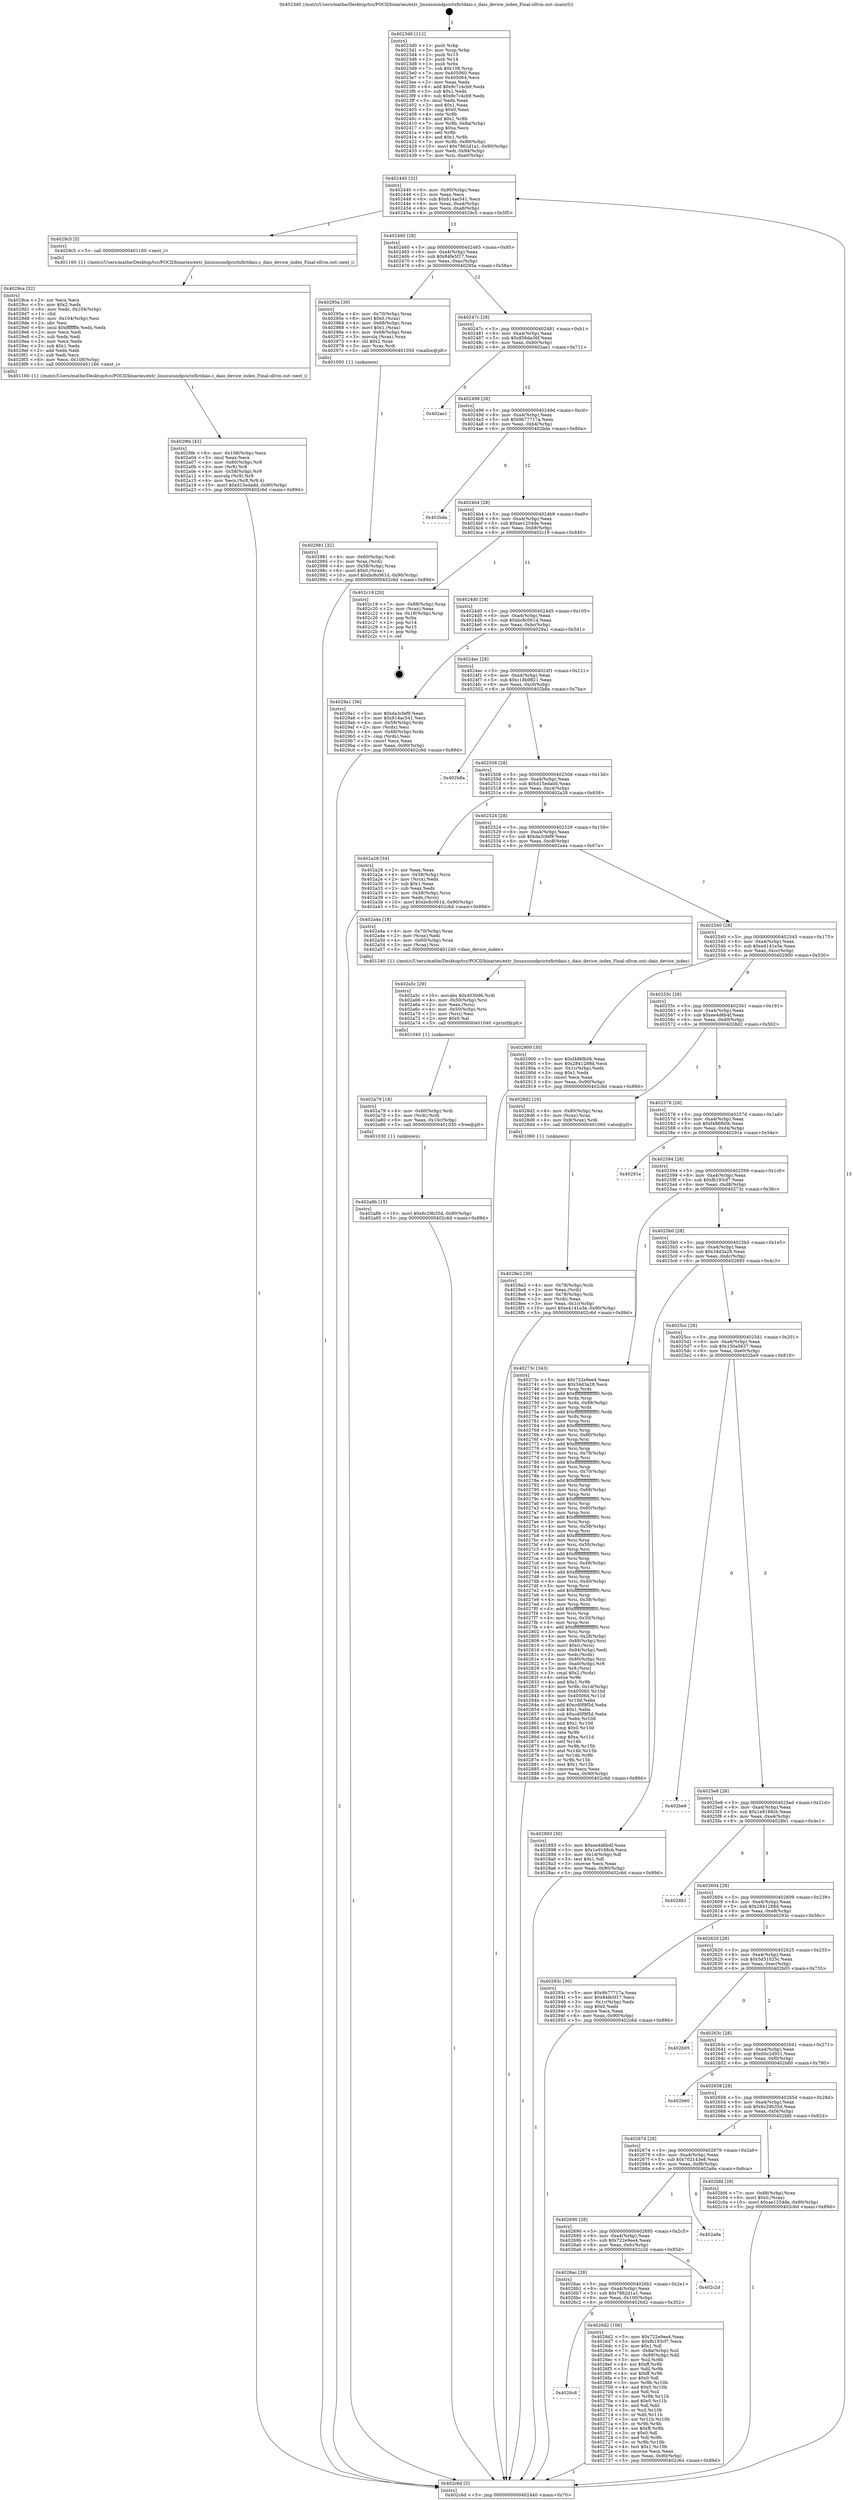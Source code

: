 digraph "0x4023d0" {
  label = "0x4023d0 (/mnt/c/Users/mathe/Desktop/tcc/POCII/binaries/extr_linuxsoundpcictxfictdaio.c_daio_device_index_Final-ollvm.out::main(0))"
  labelloc = "t"
  node[shape=record]

  Entry [label="",width=0.3,height=0.3,shape=circle,fillcolor=black,style=filled]
  "0x402440" [label="{
     0x402440 [32]\l
     | [instrs]\l
     &nbsp;&nbsp;0x402440 \<+6\>: mov -0x90(%rbp),%eax\l
     &nbsp;&nbsp;0x402446 \<+2\>: mov %eax,%ecx\l
     &nbsp;&nbsp;0x402448 \<+6\>: sub $0x814ac541,%ecx\l
     &nbsp;&nbsp;0x40244e \<+6\>: mov %eax,-0xa4(%rbp)\l
     &nbsp;&nbsp;0x402454 \<+6\>: mov %ecx,-0xa8(%rbp)\l
     &nbsp;&nbsp;0x40245a \<+6\>: je 00000000004029c5 \<main+0x5f5\>\l
  }"]
  "0x4029c5" [label="{
     0x4029c5 [5]\l
     | [instrs]\l
     &nbsp;&nbsp;0x4029c5 \<+5\>: call 0000000000401160 \<next_i\>\l
     | [calls]\l
     &nbsp;&nbsp;0x401160 \{1\} (/mnt/c/Users/mathe/Desktop/tcc/POCII/binaries/extr_linuxsoundpcictxfictdaio.c_daio_device_index_Final-ollvm.out::next_i)\l
  }"]
  "0x402460" [label="{
     0x402460 [28]\l
     | [instrs]\l
     &nbsp;&nbsp;0x402460 \<+5\>: jmp 0000000000402465 \<main+0x95\>\l
     &nbsp;&nbsp;0x402465 \<+6\>: mov -0xa4(%rbp),%eax\l
     &nbsp;&nbsp;0x40246b \<+5\>: sub $0x84fe5f17,%eax\l
     &nbsp;&nbsp;0x402470 \<+6\>: mov %eax,-0xac(%rbp)\l
     &nbsp;&nbsp;0x402476 \<+6\>: je 000000000040295a \<main+0x58a\>\l
  }"]
  Exit [label="",width=0.3,height=0.3,shape=circle,fillcolor=black,style=filled,peripheries=2]
  "0x40295a" [label="{
     0x40295a [39]\l
     | [instrs]\l
     &nbsp;&nbsp;0x40295a \<+4\>: mov -0x70(%rbp),%rax\l
     &nbsp;&nbsp;0x40295e \<+6\>: movl $0x0,(%rax)\l
     &nbsp;&nbsp;0x402964 \<+4\>: mov -0x68(%rbp),%rax\l
     &nbsp;&nbsp;0x402968 \<+6\>: movl $0x1,(%rax)\l
     &nbsp;&nbsp;0x40296e \<+4\>: mov -0x68(%rbp),%rax\l
     &nbsp;&nbsp;0x402972 \<+3\>: movslq (%rax),%rax\l
     &nbsp;&nbsp;0x402975 \<+4\>: shl $0x2,%rax\l
     &nbsp;&nbsp;0x402979 \<+3\>: mov %rax,%rdi\l
     &nbsp;&nbsp;0x40297c \<+5\>: call 0000000000401050 \<malloc@plt\>\l
     | [calls]\l
     &nbsp;&nbsp;0x401050 \{1\} (unknown)\l
  }"]
  "0x40247c" [label="{
     0x40247c [28]\l
     | [instrs]\l
     &nbsp;&nbsp;0x40247c \<+5\>: jmp 0000000000402481 \<main+0xb1\>\l
     &nbsp;&nbsp;0x402481 \<+6\>: mov -0xa4(%rbp),%eax\l
     &nbsp;&nbsp;0x402487 \<+5\>: sub $0x856da36f,%eax\l
     &nbsp;&nbsp;0x40248c \<+6\>: mov %eax,-0xb0(%rbp)\l
     &nbsp;&nbsp;0x402492 \<+6\>: je 0000000000402ae1 \<main+0x711\>\l
  }"]
  "0x402a8b" [label="{
     0x402a8b [15]\l
     | [instrs]\l
     &nbsp;&nbsp;0x402a8b \<+10\>: movl $0x6c29b35d,-0x90(%rbp)\l
     &nbsp;&nbsp;0x402a95 \<+5\>: jmp 0000000000402c6d \<main+0x89d\>\l
  }"]
  "0x402ae1" [label="{
     0x402ae1\l
  }", style=dashed]
  "0x402498" [label="{
     0x402498 [28]\l
     | [instrs]\l
     &nbsp;&nbsp;0x402498 \<+5\>: jmp 000000000040249d \<main+0xcd\>\l
     &nbsp;&nbsp;0x40249d \<+6\>: mov -0xa4(%rbp),%eax\l
     &nbsp;&nbsp;0x4024a3 \<+5\>: sub $0x9b77717a,%eax\l
     &nbsp;&nbsp;0x4024a8 \<+6\>: mov %eax,-0xb4(%rbp)\l
     &nbsp;&nbsp;0x4024ae \<+6\>: je 0000000000402bda \<main+0x80a\>\l
  }"]
  "0x402a79" [label="{
     0x402a79 [18]\l
     | [instrs]\l
     &nbsp;&nbsp;0x402a79 \<+4\>: mov -0x60(%rbp),%rdi\l
     &nbsp;&nbsp;0x402a7d \<+3\>: mov (%rdi),%rdi\l
     &nbsp;&nbsp;0x402a80 \<+6\>: mov %eax,-0x10c(%rbp)\l
     &nbsp;&nbsp;0x402a86 \<+5\>: call 0000000000401030 \<free@plt\>\l
     | [calls]\l
     &nbsp;&nbsp;0x401030 \{1\} (unknown)\l
  }"]
  "0x402bda" [label="{
     0x402bda\l
  }", style=dashed]
  "0x4024b4" [label="{
     0x4024b4 [28]\l
     | [instrs]\l
     &nbsp;&nbsp;0x4024b4 \<+5\>: jmp 00000000004024b9 \<main+0xe9\>\l
     &nbsp;&nbsp;0x4024b9 \<+6\>: mov -0xa4(%rbp),%eax\l
     &nbsp;&nbsp;0x4024bf \<+5\>: sub $0xae1254de,%eax\l
     &nbsp;&nbsp;0x4024c4 \<+6\>: mov %eax,-0xb8(%rbp)\l
     &nbsp;&nbsp;0x4024ca \<+6\>: je 0000000000402c19 \<main+0x849\>\l
  }"]
  "0x402a5c" [label="{
     0x402a5c [29]\l
     | [instrs]\l
     &nbsp;&nbsp;0x402a5c \<+10\>: movabs $0x4030d6,%rdi\l
     &nbsp;&nbsp;0x402a66 \<+4\>: mov -0x50(%rbp),%rsi\l
     &nbsp;&nbsp;0x402a6a \<+2\>: mov %eax,(%rsi)\l
     &nbsp;&nbsp;0x402a6c \<+4\>: mov -0x50(%rbp),%rsi\l
     &nbsp;&nbsp;0x402a70 \<+2\>: mov (%rsi),%esi\l
     &nbsp;&nbsp;0x402a72 \<+2\>: mov $0x0,%al\l
     &nbsp;&nbsp;0x402a74 \<+5\>: call 0000000000401040 \<printf@plt\>\l
     | [calls]\l
     &nbsp;&nbsp;0x401040 \{1\} (unknown)\l
  }"]
  "0x402c19" [label="{
     0x402c19 [20]\l
     | [instrs]\l
     &nbsp;&nbsp;0x402c19 \<+7\>: mov -0x88(%rbp),%rax\l
     &nbsp;&nbsp;0x402c20 \<+2\>: mov (%rax),%eax\l
     &nbsp;&nbsp;0x402c22 \<+4\>: lea -0x18(%rbp),%rsp\l
     &nbsp;&nbsp;0x402c26 \<+1\>: pop %rbx\l
     &nbsp;&nbsp;0x402c27 \<+2\>: pop %r14\l
     &nbsp;&nbsp;0x402c29 \<+2\>: pop %r15\l
     &nbsp;&nbsp;0x402c2b \<+1\>: pop %rbp\l
     &nbsp;&nbsp;0x402c2c \<+1\>: ret\l
  }"]
  "0x4024d0" [label="{
     0x4024d0 [28]\l
     | [instrs]\l
     &nbsp;&nbsp;0x4024d0 \<+5\>: jmp 00000000004024d5 \<main+0x105\>\l
     &nbsp;&nbsp;0x4024d5 \<+6\>: mov -0xa4(%rbp),%eax\l
     &nbsp;&nbsp;0x4024db \<+5\>: sub $0xbc8c061d,%eax\l
     &nbsp;&nbsp;0x4024e0 \<+6\>: mov %eax,-0xbc(%rbp)\l
     &nbsp;&nbsp;0x4024e6 \<+6\>: je 00000000004029a1 \<main+0x5d1\>\l
  }"]
  "0x4029fe" [label="{
     0x4029fe [42]\l
     | [instrs]\l
     &nbsp;&nbsp;0x4029fe \<+6\>: mov -0x108(%rbp),%ecx\l
     &nbsp;&nbsp;0x402a04 \<+3\>: imul %eax,%ecx\l
     &nbsp;&nbsp;0x402a07 \<+4\>: mov -0x60(%rbp),%r8\l
     &nbsp;&nbsp;0x402a0b \<+3\>: mov (%r8),%r8\l
     &nbsp;&nbsp;0x402a0e \<+4\>: mov -0x58(%rbp),%r9\l
     &nbsp;&nbsp;0x402a12 \<+3\>: movslq (%r9),%r9\l
     &nbsp;&nbsp;0x402a15 \<+4\>: mov %ecx,(%r8,%r9,4)\l
     &nbsp;&nbsp;0x402a19 \<+10\>: movl $0xd15edadd,-0x90(%rbp)\l
     &nbsp;&nbsp;0x402a23 \<+5\>: jmp 0000000000402c6d \<main+0x89d\>\l
  }"]
  "0x4029a1" [label="{
     0x4029a1 [36]\l
     | [instrs]\l
     &nbsp;&nbsp;0x4029a1 \<+5\>: mov $0xda3cfef9,%eax\l
     &nbsp;&nbsp;0x4029a6 \<+5\>: mov $0x814ac541,%ecx\l
     &nbsp;&nbsp;0x4029ab \<+4\>: mov -0x58(%rbp),%rdx\l
     &nbsp;&nbsp;0x4029af \<+2\>: mov (%rdx),%esi\l
     &nbsp;&nbsp;0x4029b1 \<+4\>: mov -0x68(%rbp),%rdx\l
     &nbsp;&nbsp;0x4029b5 \<+2\>: cmp (%rdx),%esi\l
     &nbsp;&nbsp;0x4029b7 \<+3\>: cmovl %ecx,%eax\l
     &nbsp;&nbsp;0x4029ba \<+6\>: mov %eax,-0x90(%rbp)\l
     &nbsp;&nbsp;0x4029c0 \<+5\>: jmp 0000000000402c6d \<main+0x89d\>\l
  }"]
  "0x4024ec" [label="{
     0x4024ec [28]\l
     | [instrs]\l
     &nbsp;&nbsp;0x4024ec \<+5\>: jmp 00000000004024f1 \<main+0x121\>\l
     &nbsp;&nbsp;0x4024f1 \<+6\>: mov -0xa4(%rbp),%eax\l
     &nbsp;&nbsp;0x4024f7 \<+5\>: sub $0xc18b9821,%eax\l
     &nbsp;&nbsp;0x4024fc \<+6\>: mov %eax,-0xc0(%rbp)\l
     &nbsp;&nbsp;0x402502 \<+6\>: je 0000000000402b8a \<main+0x7ba\>\l
  }"]
  "0x4029ca" [label="{
     0x4029ca [52]\l
     | [instrs]\l
     &nbsp;&nbsp;0x4029ca \<+2\>: xor %ecx,%ecx\l
     &nbsp;&nbsp;0x4029cc \<+5\>: mov $0x2,%edx\l
     &nbsp;&nbsp;0x4029d1 \<+6\>: mov %edx,-0x104(%rbp)\l
     &nbsp;&nbsp;0x4029d7 \<+1\>: cltd\l
     &nbsp;&nbsp;0x4029d8 \<+6\>: mov -0x104(%rbp),%esi\l
     &nbsp;&nbsp;0x4029de \<+2\>: idiv %esi\l
     &nbsp;&nbsp;0x4029e0 \<+6\>: imul $0xfffffffe,%edx,%edx\l
     &nbsp;&nbsp;0x4029e6 \<+2\>: mov %ecx,%edi\l
     &nbsp;&nbsp;0x4029e8 \<+2\>: sub %edx,%edi\l
     &nbsp;&nbsp;0x4029ea \<+2\>: mov %ecx,%edx\l
     &nbsp;&nbsp;0x4029ec \<+3\>: sub $0x1,%edx\l
     &nbsp;&nbsp;0x4029ef \<+2\>: add %edx,%edi\l
     &nbsp;&nbsp;0x4029f1 \<+2\>: sub %edi,%ecx\l
     &nbsp;&nbsp;0x4029f3 \<+6\>: mov %ecx,-0x108(%rbp)\l
     &nbsp;&nbsp;0x4029f9 \<+5\>: call 0000000000401160 \<next_i\>\l
     | [calls]\l
     &nbsp;&nbsp;0x401160 \{1\} (/mnt/c/Users/mathe/Desktop/tcc/POCII/binaries/extr_linuxsoundpcictxfictdaio.c_daio_device_index_Final-ollvm.out::next_i)\l
  }"]
  "0x402b8a" [label="{
     0x402b8a\l
  }", style=dashed]
  "0x402508" [label="{
     0x402508 [28]\l
     | [instrs]\l
     &nbsp;&nbsp;0x402508 \<+5\>: jmp 000000000040250d \<main+0x13d\>\l
     &nbsp;&nbsp;0x40250d \<+6\>: mov -0xa4(%rbp),%eax\l
     &nbsp;&nbsp;0x402513 \<+5\>: sub $0xd15edadd,%eax\l
     &nbsp;&nbsp;0x402518 \<+6\>: mov %eax,-0xc4(%rbp)\l
     &nbsp;&nbsp;0x40251e \<+6\>: je 0000000000402a28 \<main+0x658\>\l
  }"]
  "0x402981" [label="{
     0x402981 [32]\l
     | [instrs]\l
     &nbsp;&nbsp;0x402981 \<+4\>: mov -0x60(%rbp),%rdi\l
     &nbsp;&nbsp;0x402985 \<+3\>: mov %rax,(%rdi)\l
     &nbsp;&nbsp;0x402988 \<+4\>: mov -0x58(%rbp),%rax\l
     &nbsp;&nbsp;0x40298c \<+6\>: movl $0x0,(%rax)\l
     &nbsp;&nbsp;0x402992 \<+10\>: movl $0xbc8c061d,-0x90(%rbp)\l
     &nbsp;&nbsp;0x40299c \<+5\>: jmp 0000000000402c6d \<main+0x89d\>\l
  }"]
  "0x402a28" [label="{
     0x402a28 [34]\l
     | [instrs]\l
     &nbsp;&nbsp;0x402a28 \<+2\>: xor %eax,%eax\l
     &nbsp;&nbsp;0x402a2a \<+4\>: mov -0x58(%rbp),%rcx\l
     &nbsp;&nbsp;0x402a2e \<+2\>: mov (%rcx),%edx\l
     &nbsp;&nbsp;0x402a30 \<+3\>: sub $0x1,%eax\l
     &nbsp;&nbsp;0x402a33 \<+2\>: sub %eax,%edx\l
     &nbsp;&nbsp;0x402a35 \<+4\>: mov -0x58(%rbp),%rcx\l
     &nbsp;&nbsp;0x402a39 \<+2\>: mov %edx,(%rcx)\l
     &nbsp;&nbsp;0x402a3b \<+10\>: movl $0xbc8c061d,-0x90(%rbp)\l
     &nbsp;&nbsp;0x402a45 \<+5\>: jmp 0000000000402c6d \<main+0x89d\>\l
  }"]
  "0x402524" [label="{
     0x402524 [28]\l
     | [instrs]\l
     &nbsp;&nbsp;0x402524 \<+5\>: jmp 0000000000402529 \<main+0x159\>\l
     &nbsp;&nbsp;0x402529 \<+6\>: mov -0xa4(%rbp),%eax\l
     &nbsp;&nbsp;0x40252f \<+5\>: sub $0xda3cfef9,%eax\l
     &nbsp;&nbsp;0x402534 \<+6\>: mov %eax,-0xc8(%rbp)\l
     &nbsp;&nbsp;0x40253a \<+6\>: je 0000000000402a4a \<main+0x67a\>\l
  }"]
  "0x4028e2" [label="{
     0x4028e2 [30]\l
     | [instrs]\l
     &nbsp;&nbsp;0x4028e2 \<+4\>: mov -0x78(%rbp),%rdi\l
     &nbsp;&nbsp;0x4028e6 \<+2\>: mov %eax,(%rdi)\l
     &nbsp;&nbsp;0x4028e8 \<+4\>: mov -0x78(%rbp),%rdi\l
     &nbsp;&nbsp;0x4028ec \<+2\>: mov (%rdi),%eax\l
     &nbsp;&nbsp;0x4028ee \<+3\>: mov %eax,-0x1c(%rbp)\l
     &nbsp;&nbsp;0x4028f1 \<+10\>: movl $0xe4141e3e,-0x90(%rbp)\l
     &nbsp;&nbsp;0x4028fb \<+5\>: jmp 0000000000402c6d \<main+0x89d\>\l
  }"]
  "0x402a4a" [label="{
     0x402a4a [18]\l
     | [instrs]\l
     &nbsp;&nbsp;0x402a4a \<+4\>: mov -0x70(%rbp),%rax\l
     &nbsp;&nbsp;0x402a4e \<+2\>: mov (%rax),%edi\l
     &nbsp;&nbsp;0x402a50 \<+4\>: mov -0x60(%rbp),%rax\l
     &nbsp;&nbsp;0x402a54 \<+3\>: mov (%rax),%rsi\l
     &nbsp;&nbsp;0x402a57 \<+5\>: call 0000000000401240 \<daio_device_index\>\l
     | [calls]\l
     &nbsp;&nbsp;0x401240 \{1\} (/mnt/c/Users/mathe/Desktop/tcc/POCII/binaries/extr_linuxsoundpcictxfictdaio.c_daio_device_index_Final-ollvm.out::daio_device_index)\l
  }"]
  "0x402540" [label="{
     0x402540 [28]\l
     | [instrs]\l
     &nbsp;&nbsp;0x402540 \<+5\>: jmp 0000000000402545 \<main+0x175\>\l
     &nbsp;&nbsp;0x402545 \<+6\>: mov -0xa4(%rbp),%eax\l
     &nbsp;&nbsp;0x40254b \<+5\>: sub $0xe4141e3e,%eax\l
     &nbsp;&nbsp;0x402550 \<+6\>: mov %eax,-0xcc(%rbp)\l
     &nbsp;&nbsp;0x402556 \<+6\>: je 0000000000402900 \<main+0x530\>\l
  }"]
  "0x4023d0" [label="{
     0x4023d0 [112]\l
     | [instrs]\l
     &nbsp;&nbsp;0x4023d0 \<+1\>: push %rbp\l
     &nbsp;&nbsp;0x4023d1 \<+3\>: mov %rsp,%rbp\l
     &nbsp;&nbsp;0x4023d4 \<+2\>: push %r15\l
     &nbsp;&nbsp;0x4023d6 \<+2\>: push %r14\l
     &nbsp;&nbsp;0x4023d8 \<+1\>: push %rbx\l
     &nbsp;&nbsp;0x4023d9 \<+7\>: sub $0x108,%rsp\l
     &nbsp;&nbsp;0x4023e0 \<+7\>: mov 0x405060,%eax\l
     &nbsp;&nbsp;0x4023e7 \<+7\>: mov 0x405064,%ecx\l
     &nbsp;&nbsp;0x4023ee \<+2\>: mov %eax,%edx\l
     &nbsp;&nbsp;0x4023f0 \<+6\>: add $0x9c7c4cb9,%edx\l
     &nbsp;&nbsp;0x4023f6 \<+3\>: sub $0x1,%edx\l
     &nbsp;&nbsp;0x4023f9 \<+6\>: sub $0x9c7c4cb9,%edx\l
     &nbsp;&nbsp;0x4023ff \<+3\>: imul %edx,%eax\l
     &nbsp;&nbsp;0x402402 \<+3\>: and $0x1,%eax\l
     &nbsp;&nbsp;0x402405 \<+3\>: cmp $0x0,%eax\l
     &nbsp;&nbsp;0x402408 \<+4\>: sete %r8b\l
     &nbsp;&nbsp;0x40240c \<+4\>: and $0x1,%r8b\l
     &nbsp;&nbsp;0x402410 \<+7\>: mov %r8b,-0x8a(%rbp)\l
     &nbsp;&nbsp;0x402417 \<+3\>: cmp $0xa,%ecx\l
     &nbsp;&nbsp;0x40241a \<+4\>: setl %r8b\l
     &nbsp;&nbsp;0x40241e \<+4\>: and $0x1,%r8b\l
     &nbsp;&nbsp;0x402422 \<+7\>: mov %r8b,-0x89(%rbp)\l
     &nbsp;&nbsp;0x402429 \<+10\>: movl $0x7862d1a1,-0x90(%rbp)\l
     &nbsp;&nbsp;0x402433 \<+6\>: mov %edi,-0x94(%rbp)\l
     &nbsp;&nbsp;0x402439 \<+7\>: mov %rsi,-0xa0(%rbp)\l
  }"]
  "0x402900" [label="{
     0x402900 [30]\l
     | [instrs]\l
     &nbsp;&nbsp;0x402900 \<+5\>: mov $0xf486fb0b,%eax\l
     &nbsp;&nbsp;0x402905 \<+5\>: mov $0x2841288d,%ecx\l
     &nbsp;&nbsp;0x40290a \<+3\>: mov -0x1c(%rbp),%edx\l
     &nbsp;&nbsp;0x40290d \<+3\>: cmp $0x1,%edx\l
     &nbsp;&nbsp;0x402910 \<+3\>: cmovl %ecx,%eax\l
     &nbsp;&nbsp;0x402913 \<+6\>: mov %eax,-0x90(%rbp)\l
     &nbsp;&nbsp;0x402919 \<+5\>: jmp 0000000000402c6d \<main+0x89d\>\l
  }"]
  "0x40255c" [label="{
     0x40255c [28]\l
     | [instrs]\l
     &nbsp;&nbsp;0x40255c \<+5\>: jmp 0000000000402561 \<main+0x191\>\l
     &nbsp;&nbsp;0x402561 \<+6\>: mov -0xa4(%rbp),%eax\l
     &nbsp;&nbsp;0x402567 \<+5\>: sub $0xee4d6b4f,%eax\l
     &nbsp;&nbsp;0x40256c \<+6\>: mov %eax,-0xd0(%rbp)\l
     &nbsp;&nbsp;0x402572 \<+6\>: je 00000000004028d2 \<main+0x502\>\l
  }"]
  "0x402c6d" [label="{
     0x402c6d [5]\l
     | [instrs]\l
     &nbsp;&nbsp;0x402c6d \<+5\>: jmp 0000000000402440 \<main+0x70\>\l
  }"]
  "0x4028d2" [label="{
     0x4028d2 [16]\l
     | [instrs]\l
     &nbsp;&nbsp;0x4028d2 \<+4\>: mov -0x80(%rbp),%rax\l
     &nbsp;&nbsp;0x4028d6 \<+3\>: mov (%rax),%rax\l
     &nbsp;&nbsp;0x4028d9 \<+4\>: mov 0x8(%rax),%rdi\l
     &nbsp;&nbsp;0x4028dd \<+5\>: call 0000000000401060 \<atoi@plt\>\l
     | [calls]\l
     &nbsp;&nbsp;0x401060 \{1\} (unknown)\l
  }"]
  "0x402578" [label="{
     0x402578 [28]\l
     | [instrs]\l
     &nbsp;&nbsp;0x402578 \<+5\>: jmp 000000000040257d \<main+0x1ad\>\l
     &nbsp;&nbsp;0x40257d \<+6\>: mov -0xa4(%rbp),%eax\l
     &nbsp;&nbsp;0x402583 \<+5\>: sub $0xf486fb0b,%eax\l
     &nbsp;&nbsp;0x402588 \<+6\>: mov %eax,-0xd4(%rbp)\l
     &nbsp;&nbsp;0x40258e \<+6\>: je 000000000040291e \<main+0x54e\>\l
  }"]
  "0x4026c8" [label="{
     0x4026c8\l
  }", style=dashed]
  "0x40291e" [label="{
     0x40291e\l
  }", style=dashed]
  "0x402594" [label="{
     0x402594 [28]\l
     | [instrs]\l
     &nbsp;&nbsp;0x402594 \<+5\>: jmp 0000000000402599 \<main+0x1c9\>\l
     &nbsp;&nbsp;0x402599 \<+6\>: mov -0xa4(%rbp),%eax\l
     &nbsp;&nbsp;0x40259f \<+5\>: sub $0xfb193cf7,%eax\l
     &nbsp;&nbsp;0x4025a4 \<+6\>: mov %eax,-0xd8(%rbp)\l
     &nbsp;&nbsp;0x4025aa \<+6\>: je 000000000040273c \<main+0x36c\>\l
  }"]
  "0x4026d2" [label="{
     0x4026d2 [106]\l
     | [instrs]\l
     &nbsp;&nbsp;0x4026d2 \<+5\>: mov $0x722e9ee4,%eax\l
     &nbsp;&nbsp;0x4026d7 \<+5\>: mov $0xfb193cf7,%ecx\l
     &nbsp;&nbsp;0x4026dc \<+2\>: mov $0x1,%dl\l
     &nbsp;&nbsp;0x4026de \<+7\>: mov -0x8a(%rbp),%sil\l
     &nbsp;&nbsp;0x4026e5 \<+7\>: mov -0x89(%rbp),%dil\l
     &nbsp;&nbsp;0x4026ec \<+3\>: mov %sil,%r8b\l
     &nbsp;&nbsp;0x4026ef \<+4\>: xor $0xff,%r8b\l
     &nbsp;&nbsp;0x4026f3 \<+3\>: mov %dil,%r9b\l
     &nbsp;&nbsp;0x4026f6 \<+4\>: xor $0xff,%r9b\l
     &nbsp;&nbsp;0x4026fa \<+3\>: xor $0x0,%dl\l
     &nbsp;&nbsp;0x4026fd \<+3\>: mov %r8b,%r10b\l
     &nbsp;&nbsp;0x402700 \<+4\>: and $0x0,%r10b\l
     &nbsp;&nbsp;0x402704 \<+3\>: and %dl,%sil\l
     &nbsp;&nbsp;0x402707 \<+3\>: mov %r9b,%r11b\l
     &nbsp;&nbsp;0x40270a \<+4\>: and $0x0,%r11b\l
     &nbsp;&nbsp;0x40270e \<+3\>: and %dl,%dil\l
     &nbsp;&nbsp;0x402711 \<+3\>: or %sil,%r10b\l
     &nbsp;&nbsp;0x402714 \<+3\>: or %dil,%r11b\l
     &nbsp;&nbsp;0x402717 \<+3\>: xor %r11b,%r10b\l
     &nbsp;&nbsp;0x40271a \<+3\>: or %r9b,%r8b\l
     &nbsp;&nbsp;0x40271d \<+4\>: xor $0xff,%r8b\l
     &nbsp;&nbsp;0x402721 \<+3\>: or $0x0,%dl\l
     &nbsp;&nbsp;0x402724 \<+3\>: and %dl,%r8b\l
     &nbsp;&nbsp;0x402727 \<+3\>: or %r8b,%r10b\l
     &nbsp;&nbsp;0x40272a \<+4\>: test $0x1,%r10b\l
     &nbsp;&nbsp;0x40272e \<+3\>: cmovne %ecx,%eax\l
     &nbsp;&nbsp;0x402731 \<+6\>: mov %eax,-0x90(%rbp)\l
     &nbsp;&nbsp;0x402737 \<+5\>: jmp 0000000000402c6d \<main+0x89d\>\l
  }"]
  "0x40273c" [label="{
     0x40273c [343]\l
     | [instrs]\l
     &nbsp;&nbsp;0x40273c \<+5\>: mov $0x722e9ee4,%eax\l
     &nbsp;&nbsp;0x402741 \<+5\>: mov $0x34d3a28,%ecx\l
     &nbsp;&nbsp;0x402746 \<+3\>: mov %rsp,%rdx\l
     &nbsp;&nbsp;0x402749 \<+4\>: add $0xfffffffffffffff0,%rdx\l
     &nbsp;&nbsp;0x40274d \<+3\>: mov %rdx,%rsp\l
     &nbsp;&nbsp;0x402750 \<+7\>: mov %rdx,-0x88(%rbp)\l
     &nbsp;&nbsp;0x402757 \<+3\>: mov %rsp,%rdx\l
     &nbsp;&nbsp;0x40275a \<+4\>: add $0xfffffffffffffff0,%rdx\l
     &nbsp;&nbsp;0x40275e \<+3\>: mov %rdx,%rsp\l
     &nbsp;&nbsp;0x402761 \<+3\>: mov %rsp,%rsi\l
     &nbsp;&nbsp;0x402764 \<+4\>: add $0xfffffffffffffff0,%rsi\l
     &nbsp;&nbsp;0x402768 \<+3\>: mov %rsi,%rsp\l
     &nbsp;&nbsp;0x40276b \<+4\>: mov %rsi,-0x80(%rbp)\l
     &nbsp;&nbsp;0x40276f \<+3\>: mov %rsp,%rsi\l
     &nbsp;&nbsp;0x402772 \<+4\>: add $0xfffffffffffffff0,%rsi\l
     &nbsp;&nbsp;0x402776 \<+3\>: mov %rsi,%rsp\l
     &nbsp;&nbsp;0x402779 \<+4\>: mov %rsi,-0x78(%rbp)\l
     &nbsp;&nbsp;0x40277d \<+3\>: mov %rsp,%rsi\l
     &nbsp;&nbsp;0x402780 \<+4\>: add $0xfffffffffffffff0,%rsi\l
     &nbsp;&nbsp;0x402784 \<+3\>: mov %rsi,%rsp\l
     &nbsp;&nbsp;0x402787 \<+4\>: mov %rsi,-0x70(%rbp)\l
     &nbsp;&nbsp;0x40278b \<+3\>: mov %rsp,%rsi\l
     &nbsp;&nbsp;0x40278e \<+4\>: add $0xfffffffffffffff0,%rsi\l
     &nbsp;&nbsp;0x402792 \<+3\>: mov %rsi,%rsp\l
     &nbsp;&nbsp;0x402795 \<+4\>: mov %rsi,-0x68(%rbp)\l
     &nbsp;&nbsp;0x402799 \<+3\>: mov %rsp,%rsi\l
     &nbsp;&nbsp;0x40279c \<+4\>: add $0xfffffffffffffff0,%rsi\l
     &nbsp;&nbsp;0x4027a0 \<+3\>: mov %rsi,%rsp\l
     &nbsp;&nbsp;0x4027a3 \<+4\>: mov %rsi,-0x60(%rbp)\l
     &nbsp;&nbsp;0x4027a7 \<+3\>: mov %rsp,%rsi\l
     &nbsp;&nbsp;0x4027aa \<+4\>: add $0xfffffffffffffff0,%rsi\l
     &nbsp;&nbsp;0x4027ae \<+3\>: mov %rsi,%rsp\l
     &nbsp;&nbsp;0x4027b1 \<+4\>: mov %rsi,-0x58(%rbp)\l
     &nbsp;&nbsp;0x4027b5 \<+3\>: mov %rsp,%rsi\l
     &nbsp;&nbsp;0x4027b8 \<+4\>: add $0xfffffffffffffff0,%rsi\l
     &nbsp;&nbsp;0x4027bc \<+3\>: mov %rsi,%rsp\l
     &nbsp;&nbsp;0x4027bf \<+4\>: mov %rsi,-0x50(%rbp)\l
     &nbsp;&nbsp;0x4027c3 \<+3\>: mov %rsp,%rsi\l
     &nbsp;&nbsp;0x4027c6 \<+4\>: add $0xfffffffffffffff0,%rsi\l
     &nbsp;&nbsp;0x4027ca \<+3\>: mov %rsi,%rsp\l
     &nbsp;&nbsp;0x4027cd \<+4\>: mov %rsi,-0x48(%rbp)\l
     &nbsp;&nbsp;0x4027d1 \<+3\>: mov %rsp,%rsi\l
     &nbsp;&nbsp;0x4027d4 \<+4\>: add $0xfffffffffffffff0,%rsi\l
     &nbsp;&nbsp;0x4027d8 \<+3\>: mov %rsi,%rsp\l
     &nbsp;&nbsp;0x4027db \<+4\>: mov %rsi,-0x40(%rbp)\l
     &nbsp;&nbsp;0x4027df \<+3\>: mov %rsp,%rsi\l
     &nbsp;&nbsp;0x4027e2 \<+4\>: add $0xfffffffffffffff0,%rsi\l
     &nbsp;&nbsp;0x4027e6 \<+3\>: mov %rsi,%rsp\l
     &nbsp;&nbsp;0x4027e9 \<+4\>: mov %rsi,-0x38(%rbp)\l
     &nbsp;&nbsp;0x4027ed \<+3\>: mov %rsp,%rsi\l
     &nbsp;&nbsp;0x4027f0 \<+4\>: add $0xfffffffffffffff0,%rsi\l
     &nbsp;&nbsp;0x4027f4 \<+3\>: mov %rsi,%rsp\l
     &nbsp;&nbsp;0x4027f7 \<+4\>: mov %rsi,-0x30(%rbp)\l
     &nbsp;&nbsp;0x4027fb \<+3\>: mov %rsp,%rsi\l
     &nbsp;&nbsp;0x4027fe \<+4\>: add $0xfffffffffffffff0,%rsi\l
     &nbsp;&nbsp;0x402802 \<+3\>: mov %rsi,%rsp\l
     &nbsp;&nbsp;0x402805 \<+4\>: mov %rsi,-0x28(%rbp)\l
     &nbsp;&nbsp;0x402809 \<+7\>: mov -0x88(%rbp),%rsi\l
     &nbsp;&nbsp;0x402810 \<+6\>: movl $0x0,(%rsi)\l
     &nbsp;&nbsp;0x402816 \<+6\>: mov -0x94(%rbp),%edi\l
     &nbsp;&nbsp;0x40281c \<+2\>: mov %edi,(%rdx)\l
     &nbsp;&nbsp;0x40281e \<+4\>: mov -0x80(%rbp),%rsi\l
     &nbsp;&nbsp;0x402822 \<+7\>: mov -0xa0(%rbp),%r8\l
     &nbsp;&nbsp;0x402829 \<+3\>: mov %r8,(%rsi)\l
     &nbsp;&nbsp;0x40282c \<+3\>: cmpl $0x2,(%rdx)\l
     &nbsp;&nbsp;0x40282f \<+4\>: setne %r9b\l
     &nbsp;&nbsp;0x402833 \<+4\>: and $0x1,%r9b\l
     &nbsp;&nbsp;0x402837 \<+4\>: mov %r9b,-0x1d(%rbp)\l
     &nbsp;&nbsp;0x40283b \<+8\>: mov 0x405060,%r10d\l
     &nbsp;&nbsp;0x402843 \<+8\>: mov 0x405064,%r11d\l
     &nbsp;&nbsp;0x40284b \<+3\>: mov %r10d,%ebx\l
     &nbsp;&nbsp;0x40284e \<+6\>: add $0xcd0f9f5d,%ebx\l
     &nbsp;&nbsp;0x402854 \<+3\>: sub $0x1,%ebx\l
     &nbsp;&nbsp;0x402857 \<+6\>: sub $0xcd0f9f5d,%ebx\l
     &nbsp;&nbsp;0x40285d \<+4\>: imul %ebx,%r10d\l
     &nbsp;&nbsp;0x402861 \<+4\>: and $0x1,%r10d\l
     &nbsp;&nbsp;0x402865 \<+4\>: cmp $0x0,%r10d\l
     &nbsp;&nbsp;0x402869 \<+4\>: sete %r9b\l
     &nbsp;&nbsp;0x40286d \<+4\>: cmp $0xa,%r11d\l
     &nbsp;&nbsp;0x402871 \<+4\>: setl %r14b\l
     &nbsp;&nbsp;0x402875 \<+3\>: mov %r9b,%r15b\l
     &nbsp;&nbsp;0x402878 \<+3\>: and %r14b,%r15b\l
     &nbsp;&nbsp;0x40287b \<+3\>: xor %r14b,%r9b\l
     &nbsp;&nbsp;0x40287e \<+3\>: or %r9b,%r15b\l
     &nbsp;&nbsp;0x402881 \<+4\>: test $0x1,%r15b\l
     &nbsp;&nbsp;0x402885 \<+3\>: cmovne %ecx,%eax\l
     &nbsp;&nbsp;0x402888 \<+6\>: mov %eax,-0x90(%rbp)\l
     &nbsp;&nbsp;0x40288e \<+5\>: jmp 0000000000402c6d \<main+0x89d\>\l
  }"]
  "0x4025b0" [label="{
     0x4025b0 [28]\l
     | [instrs]\l
     &nbsp;&nbsp;0x4025b0 \<+5\>: jmp 00000000004025b5 \<main+0x1e5\>\l
     &nbsp;&nbsp;0x4025b5 \<+6\>: mov -0xa4(%rbp),%eax\l
     &nbsp;&nbsp;0x4025bb \<+5\>: sub $0x34d3a28,%eax\l
     &nbsp;&nbsp;0x4025c0 \<+6\>: mov %eax,-0xdc(%rbp)\l
     &nbsp;&nbsp;0x4025c6 \<+6\>: je 0000000000402893 \<main+0x4c3\>\l
  }"]
  "0x4026ac" [label="{
     0x4026ac [28]\l
     | [instrs]\l
     &nbsp;&nbsp;0x4026ac \<+5\>: jmp 00000000004026b1 \<main+0x2e1\>\l
     &nbsp;&nbsp;0x4026b1 \<+6\>: mov -0xa4(%rbp),%eax\l
     &nbsp;&nbsp;0x4026b7 \<+5\>: sub $0x7862d1a1,%eax\l
     &nbsp;&nbsp;0x4026bc \<+6\>: mov %eax,-0x100(%rbp)\l
     &nbsp;&nbsp;0x4026c2 \<+6\>: je 00000000004026d2 \<main+0x302\>\l
  }"]
  "0x402893" [label="{
     0x402893 [30]\l
     | [instrs]\l
     &nbsp;&nbsp;0x402893 \<+5\>: mov $0xee4d6b4f,%eax\l
     &nbsp;&nbsp;0x402898 \<+5\>: mov $0x1e9168cb,%ecx\l
     &nbsp;&nbsp;0x40289d \<+3\>: mov -0x1d(%rbp),%dl\l
     &nbsp;&nbsp;0x4028a0 \<+3\>: test $0x1,%dl\l
     &nbsp;&nbsp;0x4028a3 \<+3\>: cmovne %ecx,%eax\l
     &nbsp;&nbsp;0x4028a6 \<+6\>: mov %eax,-0x90(%rbp)\l
     &nbsp;&nbsp;0x4028ac \<+5\>: jmp 0000000000402c6d \<main+0x89d\>\l
  }"]
  "0x4025cc" [label="{
     0x4025cc [28]\l
     | [instrs]\l
     &nbsp;&nbsp;0x4025cc \<+5\>: jmp 00000000004025d1 \<main+0x201\>\l
     &nbsp;&nbsp;0x4025d1 \<+6\>: mov -0xa4(%rbp),%eax\l
     &nbsp;&nbsp;0x4025d7 \<+5\>: sub $0x150a5637,%eax\l
     &nbsp;&nbsp;0x4025dc \<+6\>: mov %eax,-0xe0(%rbp)\l
     &nbsp;&nbsp;0x4025e2 \<+6\>: je 0000000000402be9 \<main+0x819\>\l
  }"]
  "0x402c2d" [label="{
     0x402c2d\l
  }", style=dashed]
  "0x402be9" [label="{
     0x402be9\l
  }", style=dashed]
  "0x4025e8" [label="{
     0x4025e8 [28]\l
     | [instrs]\l
     &nbsp;&nbsp;0x4025e8 \<+5\>: jmp 00000000004025ed \<main+0x21d\>\l
     &nbsp;&nbsp;0x4025ed \<+6\>: mov -0xa4(%rbp),%eax\l
     &nbsp;&nbsp;0x4025f3 \<+5\>: sub $0x1e9168cb,%eax\l
     &nbsp;&nbsp;0x4025f8 \<+6\>: mov %eax,-0xe4(%rbp)\l
     &nbsp;&nbsp;0x4025fe \<+6\>: je 00000000004028b1 \<main+0x4e1\>\l
  }"]
  "0x402690" [label="{
     0x402690 [28]\l
     | [instrs]\l
     &nbsp;&nbsp;0x402690 \<+5\>: jmp 0000000000402695 \<main+0x2c5\>\l
     &nbsp;&nbsp;0x402695 \<+6\>: mov -0xa4(%rbp),%eax\l
     &nbsp;&nbsp;0x40269b \<+5\>: sub $0x722e9ee4,%eax\l
     &nbsp;&nbsp;0x4026a0 \<+6\>: mov %eax,-0xfc(%rbp)\l
     &nbsp;&nbsp;0x4026a6 \<+6\>: je 0000000000402c2d \<main+0x85d\>\l
  }"]
  "0x4028b1" [label="{
     0x4028b1\l
  }", style=dashed]
  "0x402604" [label="{
     0x402604 [28]\l
     | [instrs]\l
     &nbsp;&nbsp;0x402604 \<+5\>: jmp 0000000000402609 \<main+0x239\>\l
     &nbsp;&nbsp;0x402609 \<+6\>: mov -0xa4(%rbp),%eax\l
     &nbsp;&nbsp;0x40260f \<+5\>: sub $0x2841288d,%eax\l
     &nbsp;&nbsp;0x402614 \<+6\>: mov %eax,-0xe8(%rbp)\l
     &nbsp;&nbsp;0x40261a \<+6\>: je 000000000040293c \<main+0x56c\>\l
  }"]
  "0x402a9a" [label="{
     0x402a9a\l
  }", style=dashed]
  "0x40293c" [label="{
     0x40293c [30]\l
     | [instrs]\l
     &nbsp;&nbsp;0x40293c \<+5\>: mov $0x9b77717a,%eax\l
     &nbsp;&nbsp;0x402941 \<+5\>: mov $0x84fe5f17,%ecx\l
     &nbsp;&nbsp;0x402946 \<+3\>: mov -0x1c(%rbp),%edx\l
     &nbsp;&nbsp;0x402949 \<+3\>: cmp $0x0,%edx\l
     &nbsp;&nbsp;0x40294c \<+3\>: cmove %ecx,%eax\l
     &nbsp;&nbsp;0x40294f \<+6\>: mov %eax,-0x90(%rbp)\l
     &nbsp;&nbsp;0x402955 \<+5\>: jmp 0000000000402c6d \<main+0x89d\>\l
  }"]
  "0x402620" [label="{
     0x402620 [28]\l
     | [instrs]\l
     &nbsp;&nbsp;0x402620 \<+5\>: jmp 0000000000402625 \<main+0x255\>\l
     &nbsp;&nbsp;0x402625 \<+6\>: mov -0xa4(%rbp),%eax\l
     &nbsp;&nbsp;0x40262b \<+5\>: sub $0x5d31025c,%eax\l
     &nbsp;&nbsp;0x402630 \<+6\>: mov %eax,-0xec(%rbp)\l
     &nbsp;&nbsp;0x402636 \<+6\>: je 0000000000402b05 \<main+0x735\>\l
  }"]
  "0x402674" [label="{
     0x402674 [28]\l
     | [instrs]\l
     &nbsp;&nbsp;0x402674 \<+5\>: jmp 0000000000402679 \<main+0x2a9\>\l
     &nbsp;&nbsp;0x402679 \<+6\>: mov -0xa4(%rbp),%eax\l
     &nbsp;&nbsp;0x40267f \<+5\>: sub $0x702143e8,%eax\l
     &nbsp;&nbsp;0x402684 \<+6\>: mov %eax,-0xf8(%rbp)\l
     &nbsp;&nbsp;0x40268a \<+6\>: je 0000000000402a9a \<main+0x6ca\>\l
  }"]
  "0x402b05" [label="{
     0x402b05\l
  }", style=dashed]
  "0x40263c" [label="{
     0x40263c [28]\l
     | [instrs]\l
     &nbsp;&nbsp;0x40263c \<+5\>: jmp 0000000000402641 \<main+0x271\>\l
     &nbsp;&nbsp;0x402641 \<+6\>: mov -0xa4(%rbp),%eax\l
     &nbsp;&nbsp;0x402647 \<+5\>: sub $0x60c2d951,%eax\l
     &nbsp;&nbsp;0x40264c \<+6\>: mov %eax,-0xf0(%rbp)\l
     &nbsp;&nbsp;0x402652 \<+6\>: je 0000000000402b60 \<main+0x790\>\l
  }"]
  "0x402bfd" [label="{
     0x402bfd [28]\l
     | [instrs]\l
     &nbsp;&nbsp;0x402bfd \<+7\>: mov -0x88(%rbp),%rax\l
     &nbsp;&nbsp;0x402c04 \<+6\>: movl $0x0,(%rax)\l
     &nbsp;&nbsp;0x402c0a \<+10\>: movl $0xae1254de,-0x90(%rbp)\l
     &nbsp;&nbsp;0x402c14 \<+5\>: jmp 0000000000402c6d \<main+0x89d\>\l
  }"]
  "0x402b60" [label="{
     0x402b60\l
  }", style=dashed]
  "0x402658" [label="{
     0x402658 [28]\l
     | [instrs]\l
     &nbsp;&nbsp;0x402658 \<+5\>: jmp 000000000040265d \<main+0x28d\>\l
     &nbsp;&nbsp;0x40265d \<+6\>: mov -0xa4(%rbp),%eax\l
     &nbsp;&nbsp;0x402663 \<+5\>: sub $0x6c29b35d,%eax\l
     &nbsp;&nbsp;0x402668 \<+6\>: mov %eax,-0xf4(%rbp)\l
     &nbsp;&nbsp;0x40266e \<+6\>: je 0000000000402bfd \<main+0x82d\>\l
  }"]
  Entry -> "0x4023d0" [label=" 1"]
  "0x402440" -> "0x4029c5" [label=" 1"]
  "0x402440" -> "0x402460" [label=" 13"]
  "0x402c19" -> Exit [label=" 1"]
  "0x402460" -> "0x40295a" [label=" 1"]
  "0x402460" -> "0x40247c" [label=" 12"]
  "0x402bfd" -> "0x402c6d" [label=" 1"]
  "0x40247c" -> "0x402ae1" [label=" 0"]
  "0x40247c" -> "0x402498" [label=" 12"]
  "0x402a8b" -> "0x402c6d" [label=" 1"]
  "0x402498" -> "0x402bda" [label=" 0"]
  "0x402498" -> "0x4024b4" [label=" 12"]
  "0x402a79" -> "0x402a8b" [label=" 1"]
  "0x4024b4" -> "0x402c19" [label=" 1"]
  "0x4024b4" -> "0x4024d0" [label=" 11"]
  "0x402a5c" -> "0x402a79" [label=" 1"]
  "0x4024d0" -> "0x4029a1" [label=" 2"]
  "0x4024d0" -> "0x4024ec" [label=" 9"]
  "0x402a4a" -> "0x402a5c" [label=" 1"]
  "0x4024ec" -> "0x402b8a" [label=" 0"]
  "0x4024ec" -> "0x402508" [label=" 9"]
  "0x402a28" -> "0x402c6d" [label=" 1"]
  "0x402508" -> "0x402a28" [label=" 1"]
  "0x402508" -> "0x402524" [label=" 8"]
  "0x4029fe" -> "0x402c6d" [label=" 1"]
  "0x402524" -> "0x402a4a" [label=" 1"]
  "0x402524" -> "0x402540" [label=" 7"]
  "0x4029ca" -> "0x4029fe" [label=" 1"]
  "0x402540" -> "0x402900" [label=" 1"]
  "0x402540" -> "0x40255c" [label=" 6"]
  "0x4029a1" -> "0x402c6d" [label=" 2"]
  "0x40255c" -> "0x4028d2" [label=" 1"]
  "0x40255c" -> "0x402578" [label=" 5"]
  "0x402981" -> "0x402c6d" [label=" 1"]
  "0x402578" -> "0x40291e" [label=" 0"]
  "0x402578" -> "0x402594" [label=" 5"]
  "0x40295a" -> "0x402981" [label=" 1"]
  "0x402594" -> "0x40273c" [label=" 1"]
  "0x402594" -> "0x4025b0" [label=" 4"]
  "0x40293c" -> "0x402c6d" [label=" 1"]
  "0x4025b0" -> "0x402893" [label=" 1"]
  "0x4025b0" -> "0x4025cc" [label=" 3"]
  "0x4028e2" -> "0x402c6d" [label=" 1"]
  "0x4025cc" -> "0x402be9" [label=" 0"]
  "0x4025cc" -> "0x4025e8" [label=" 3"]
  "0x4028d2" -> "0x4028e2" [label=" 1"]
  "0x4025e8" -> "0x4028b1" [label=" 0"]
  "0x4025e8" -> "0x402604" [label=" 3"]
  "0x40273c" -> "0x402c6d" [label=" 1"]
  "0x402604" -> "0x40293c" [label=" 1"]
  "0x402604" -> "0x402620" [label=" 2"]
  "0x4029c5" -> "0x4029ca" [label=" 1"]
  "0x402620" -> "0x402b05" [label=" 0"]
  "0x402620" -> "0x40263c" [label=" 2"]
  "0x4023d0" -> "0x402440" [label=" 1"]
  "0x40263c" -> "0x402b60" [label=" 0"]
  "0x40263c" -> "0x402658" [label=" 2"]
  "0x4026d2" -> "0x402c6d" [label=" 1"]
  "0x402658" -> "0x402bfd" [label=" 1"]
  "0x402658" -> "0x402674" [label=" 1"]
  "0x402c6d" -> "0x402440" [label=" 13"]
  "0x402674" -> "0x402a9a" [label=" 0"]
  "0x402674" -> "0x402690" [label=" 1"]
  "0x402893" -> "0x402c6d" [label=" 1"]
  "0x402690" -> "0x402c2d" [label=" 0"]
  "0x402690" -> "0x4026ac" [label=" 1"]
  "0x402900" -> "0x402c6d" [label=" 1"]
  "0x4026ac" -> "0x4026d2" [label=" 1"]
  "0x4026ac" -> "0x4026c8" [label=" 0"]
}
